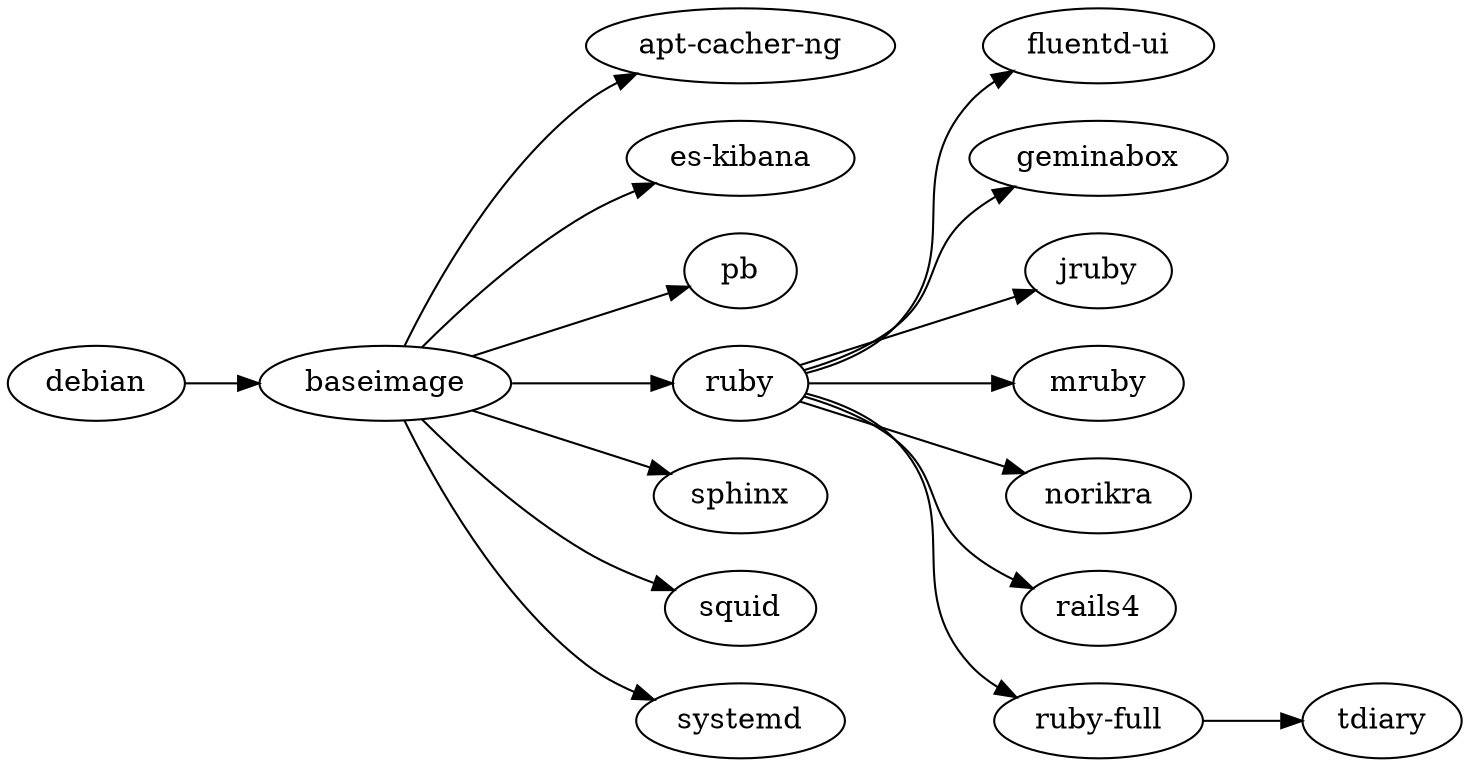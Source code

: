 digraph deps {
  graph        [rankdir = "LR"];
  ratio = auto;

  acng         [label = "apt-cacher-ng"];
  baseimage    [label = "baseimage"];
  debian       [label = "debian"];
  es_kibana    [label = "es-kibana"];
  fluentd_ui   [label = "fluentd-ui"];
  geminabox    [label = "geminabox"];
  jruby        [label = "jruby"];
  mruby        [label = "mruby"];
  norikra      [label = "norikra"];
  pb           [label = "pb"];
  rails4       [label = "rails4"];
  ruby         [label = "ruby"];
  ruby_full    [label = "ruby-full"];
  sphinx       [label = "sphinx"];
  squid        [label = "squid"];
  systemd      [label = "systemd"];
  tdiary       [label = "tdiary"];

  debian    -> baseimage;
  baseimage -> {acng, es_kibana, pb, ruby, sphinx, squid, systemd};
  ruby      -> {fluentd_ui, geminabox, jruby, mruby, norikra, rails4, ruby_full};
  ruby_full -> {tdiary};
}
